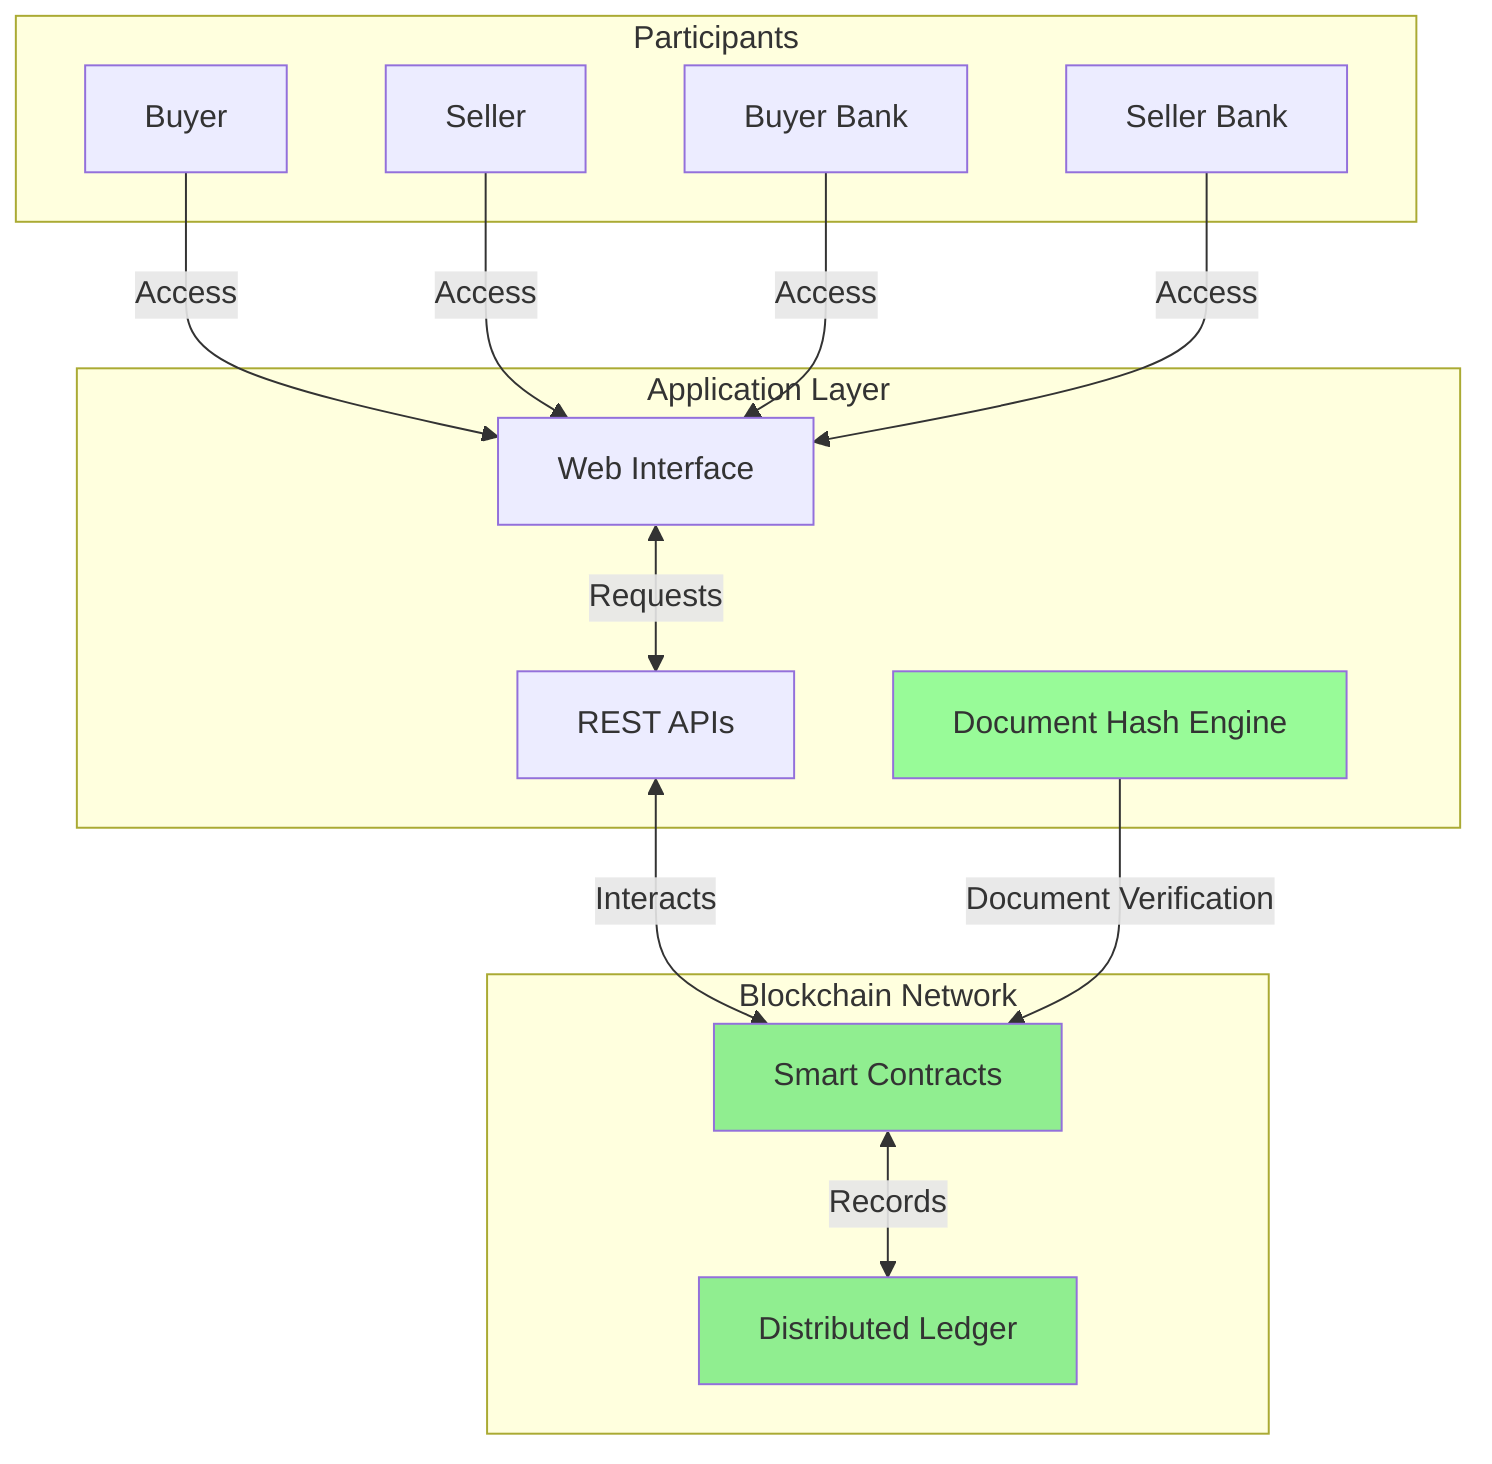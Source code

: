 flowchart TD
    subgraph "Blockchain Network"
        SC[Smart Contracts]
        DL[Distributed Ledger]
    end

    subgraph "Application Layer"
        UI[Web Interface]
        API[REST APIs]
        DHE[Document Hash Engine]
    end

    subgraph "Participants"
        B[Buyer]
        S[Seller]
        BB[Buyer Bank]
        SB[Seller Bank]
    end

    B & S & BB & SB -->|Access| UI
    UI <-->|Requests| API
    API <-->|Interacts| SC
    SC <-->|Records| DL
    DHE -->|Document Verification| SC

    style SC fill:#90EE90
    style DL fill:#90EE90
    style DHE fill:#98FB98